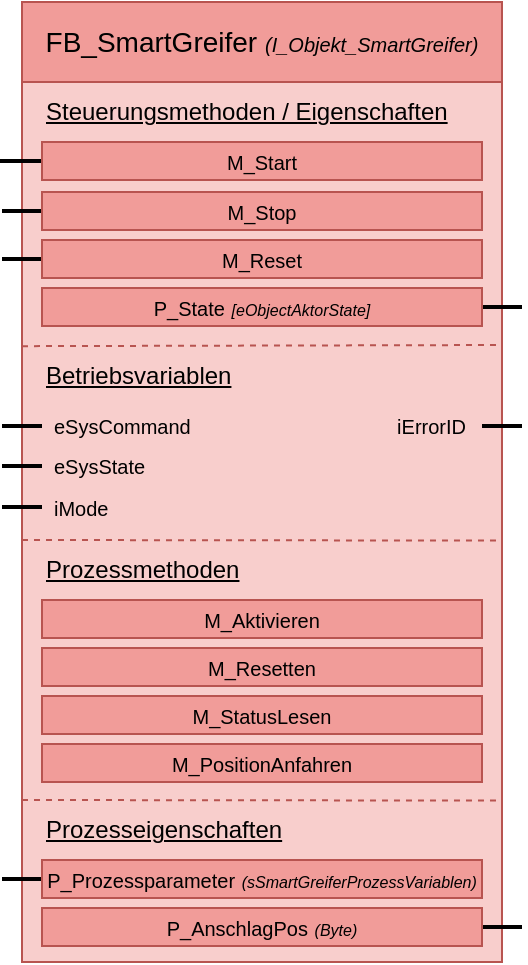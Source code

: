 <mxfile version="25.0.3">
  <diagram name="Seite-1" id="sdpVUGcd8ZdfAYJY-DBQ">
    <mxGraphModel dx="989" dy="532" grid="1" gridSize="10" guides="1" tooltips="1" connect="1" arrows="1" fold="1" page="1" pageScale="1" pageWidth="827" pageHeight="1169" math="0" shadow="0">
      <root>
        <mxCell id="0" />
        <mxCell id="1" parent="0" />
        <mxCell id="eThXzIZxuzrMQbyXuAEO-1" value="FB_SmartGreifer&amp;nbsp;&lt;i&gt;&lt;font style=&quot;font-size: 10px;&quot;&gt;(I_Objekt_SmartGreifer)&lt;/font&gt;&lt;/i&gt;" style="rounded=0;whiteSpace=wrap;html=1;fillColor=#F19C99;strokeColor=#b85450;fontSize=14;" parent="1" vertex="1">
          <mxGeometry x="280" y="10" width="240" height="40" as="geometry" />
        </mxCell>
        <mxCell id="eThXzIZxuzrMQbyXuAEO-2" value="" style="rounded=0;whiteSpace=wrap;html=1;fillColor=#f8cecc;strokeColor=#b85450;" parent="1" vertex="1">
          <mxGeometry x="280" y="50" width="240" height="440" as="geometry" />
        </mxCell>
        <mxCell id="eThXzIZxuzrMQbyXuAEO-3" value="Steuerungsmethoden / Eigenschaften" style="text;html=1;align=left;verticalAlign=middle;whiteSpace=wrap;rounded=0;fontStyle=4" parent="1" vertex="1">
          <mxGeometry x="290" y="50" width="220" height="30" as="geometry" />
        </mxCell>
        <mxCell id="eThXzIZxuzrMQbyXuAEO-5" value="" style="rounded=0;whiteSpace=wrap;html=1;fillColor=none;strokeColor=none;" parent="1" vertex="1">
          <mxGeometry x="290" y="80" width="220" height="20" as="geometry" />
        </mxCell>
        <mxCell id="eThXzIZxuzrMQbyXuAEO-10" value="" style="rounded=0;whiteSpace=wrap;html=1;fillColor=none;strokeColor=none;" parent="1" vertex="1">
          <mxGeometry x="290" y="100" width="220" height="20" as="geometry" />
        </mxCell>
        <mxCell id="eThXzIZxuzrMQbyXuAEO-13" value="" style="rounded=0;whiteSpace=wrap;html=1;fillColor=none;strokeColor=none;" parent="1" vertex="1">
          <mxGeometry x="290" y="120" width="220" height="20" as="geometry" />
        </mxCell>
        <mxCell id="eThXzIZxuzrMQbyXuAEO-16" value="" style="rounded=0;whiteSpace=wrap;html=1;fillColor=none;strokeColor=none;" parent="1" vertex="1">
          <mxGeometry x="290" y="140" width="220" height="20" as="geometry" />
        </mxCell>
        <mxCell id="eThXzIZxuzrMQbyXuAEO-19" value="" style="rounded=0;whiteSpace=wrap;html=1;fillColor=none;strokeColor=none;" parent="1" vertex="1">
          <mxGeometry x="290" y="160" width="220" height="20" as="geometry" />
        </mxCell>
        <mxCell id="eThXzIZxuzrMQbyXuAEO-27" value="Betriebsvariablen" style="text;html=1;align=left;verticalAlign=middle;whiteSpace=wrap;rounded=0;fontStyle=4" parent="1" vertex="1">
          <mxGeometry x="290" y="182" width="120" height="30" as="geometry" />
        </mxCell>
        <mxCell id="eThXzIZxuzrMQbyXuAEO-33" value="" style="rounded=0;whiteSpace=wrap;html=1;fillColor=none;strokeColor=none;" parent="1" vertex="1">
          <mxGeometry x="290" y="212" width="220" height="20" as="geometry" />
        </mxCell>
        <mxCell id="eThXzIZxuzrMQbyXuAEO-34" value="" style="endArrow=none;html=1;rounded=0;strokeWidth=2;" parent="1" source="eThXzIZxuzrMQbyXuAEO-33" edge="1">
          <mxGeometry width="50" height="50" relative="1" as="geometry">
            <mxPoint x="330" y="282" as="sourcePoint" />
            <mxPoint x="270" y="222" as="targetPoint" />
          </mxGeometry>
        </mxCell>
        <mxCell id="eThXzIZxuzrMQbyXuAEO-35" value="eSysCommand" style="text;html=1;align=left;verticalAlign=middle;whiteSpace=wrap;rounded=0;fontStyle=0;fontSize=10;" parent="1" vertex="1">
          <mxGeometry x="294" y="217" width="76" height="10" as="geometry" />
        </mxCell>
        <mxCell id="eThXzIZxuzrMQbyXuAEO-39" value="" style="endArrow=none;html=1;rounded=0;strokeWidth=2;" parent="1" edge="1">
          <mxGeometry width="50" height="50" relative="1" as="geometry">
            <mxPoint x="290" y="242" as="sourcePoint" />
            <mxPoint x="270" y="242" as="targetPoint" />
          </mxGeometry>
        </mxCell>
        <mxCell id="eThXzIZxuzrMQbyXuAEO-40" value="eSysState" style="text;html=1;align=left;verticalAlign=middle;whiteSpace=wrap;rounded=0;fontStyle=0;fontSize=10;" parent="1" vertex="1">
          <mxGeometry x="294" y="237" width="76" height="10" as="geometry" />
        </mxCell>
        <mxCell id="eThXzIZxuzrMQbyXuAEO-48" value="&lt;u&gt;Prozessmethoden&lt;/u&gt;" style="text;html=1;align=left;verticalAlign=middle;whiteSpace=wrap;rounded=0;fontStyle=0" parent="1" vertex="1">
          <mxGeometry x="290" y="279" width="200" height="30" as="geometry" />
        </mxCell>
        <mxCell id="eThXzIZxuzrMQbyXuAEO-58" value="" style="endArrow=none;html=1;rounded=0;fillColor=#f8cecc;strokeColor=#b85450;entryX=1;entryY=0.464;entryDx=0;entryDy=0;entryPerimeter=0;exitX=0;exitY=0.466;exitDx=0;exitDy=0;exitPerimeter=0;strokeWidth=1;dashed=1;" parent="1" edge="1">
          <mxGeometry width="50" height="50" relative="1" as="geometry">
            <mxPoint x="280" y="182.08" as="sourcePoint" />
            <mxPoint x="520" y="181.5" as="targetPoint" />
          </mxGeometry>
        </mxCell>
        <mxCell id="eThXzIZxuzrMQbyXuAEO-59" value="" style="endArrow=none;html=1;rounded=0;fillColor=#f8cecc;strokeColor=#b85450;exitX=0;exitY=0.792;exitDx=0;exitDy=0;exitPerimeter=0;strokeWidth=1;dashed=1;entryX=1;entryY=0.793;entryDx=0;entryDy=0;entryPerimeter=0;" parent="1" edge="1">
          <mxGeometry width="50" height="50" relative="1" as="geometry">
            <mxPoint x="280" y="279.0" as="sourcePoint" />
            <mxPoint x="520" y="279.29" as="targetPoint" />
          </mxGeometry>
        </mxCell>
        <mxCell id="RpQ9mGnAC0z5zZGKGi01-6" style="edgeStyle=orthogonalEdgeStyle;rounded=0;orthogonalLoop=1;jettySize=auto;html=1;endArrow=none;endFill=0;strokeWidth=2;" parent="1" edge="1">
          <mxGeometry relative="1" as="geometry">
            <mxPoint x="530" y="222" as="targetPoint" />
            <mxPoint x="510" y="222" as="sourcePoint" />
          </mxGeometry>
        </mxCell>
        <mxCell id="RpQ9mGnAC0z5zZGKGi01-7" value="iErrorID" style="text;html=1;align=right;verticalAlign=middle;whiteSpace=wrap;rounded=0;fontStyle=0;fontSize=10;" parent="1" vertex="1">
          <mxGeometry x="429" y="217" width="75" height="10" as="geometry" />
        </mxCell>
        <mxCell id="6S4e-w0pNIEhI715A2-k-7" value="" style="endArrow=none;html=1;rounded=0;strokeWidth=2;" parent="1" edge="1">
          <mxGeometry width="50" height="50" relative="1" as="geometry">
            <mxPoint x="290" y="262.5" as="sourcePoint" />
            <mxPoint x="270" y="262.5" as="targetPoint" />
          </mxGeometry>
        </mxCell>
        <mxCell id="6S4e-w0pNIEhI715A2-k-8" value="iMode&amp;nbsp;" style="text;html=1;align=left;verticalAlign=middle;whiteSpace=wrap;rounded=0;fontStyle=0;fontSize=10;" parent="1" vertex="1">
          <mxGeometry x="294" y="257.5" width="76" height="10" as="geometry" />
        </mxCell>
        <mxCell id="YqTv8qu6AUI8KKiwsQRL-15" style="edgeStyle=orthogonalEdgeStyle;rounded=0;orthogonalLoop=1;jettySize=auto;html=1;endArrow=none;endFill=0;strokeWidth=2;" parent="1" source="YqTv8qu6AUI8KKiwsQRL-1" edge="1">
          <mxGeometry relative="1" as="geometry">
            <mxPoint x="270" y="90" as="targetPoint" />
          </mxGeometry>
        </mxCell>
        <mxCell id="YqTv8qu6AUI8KKiwsQRL-1" value="&lt;font style=&quot;font-size: 10px;&quot;&gt;M_Start&lt;/font&gt;&lt;span style=&quot;color: rgba(0, 0, 0, 0); font-family: monospace; text-align: start; text-wrap-mode: nowrap; font-size: 0px;&quot;&gt;%3CmxGraphModel%3E%3Croot%3E%3CmxCell%20id%3D%220%22%2F%3E%3CmxCell%20id%3D%221%22%20parent%3D%220%22%2F%3E%3CmxCell%20id%3D%222%22%20value%3D%22Objekt%22%20style%3D%22rounded%3D0%3BwhiteSpace%3Dwrap%3Bhtml%3D1%3BfillColor%3D%23F19C99%3BstrokeColor%3D%23b85450%3BfontSize%3D14%3B%22%20vertex%3D%221%22%20parent%3D%221%22%3E%3CmxGeometry%20x%3D%22280%22%20y%3D%22280%22%20width%3D%22240%22%20height%3D%2240%22%20as%3D%22geometry%22%2F%3E%3C%2FmxCell%3E%3C%2Froot%3E%3C%2FmxGraphModel%3E&lt;/span&gt;" style="rounded=0;whiteSpace=wrap;html=1;fillColor=#F19C99;strokeColor=#b85450;fontSize=12;" parent="1" vertex="1">
          <mxGeometry x="290" y="80" width="220" height="19" as="geometry" />
        </mxCell>
        <mxCell id="vvMoIllN2SGAD1flqvYT-16" style="edgeStyle=orthogonalEdgeStyle;rounded=0;orthogonalLoop=1;jettySize=auto;html=1;strokeWidth=2;endArrow=none;endFill=0;" parent="1" source="YqTv8qu6AUI8KKiwsQRL-2" edge="1">
          <mxGeometry relative="1" as="geometry">
            <mxPoint x="270" y="114.5" as="targetPoint" />
          </mxGeometry>
        </mxCell>
        <mxCell id="YqTv8qu6AUI8KKiwsQRL-2" value="&lt;font style=&quot;font-size: 10px;&quot;&gt;M_Stop&lt;/font&gt;&lt;span style=&quot;color: rgba(0, 0, 0, 0); font-family: monospace; font-size: 0px; text-align: start; text-wrap-mode: nowrap;&quot;&gt;%3CmxGraphModel%3E%3Croot%3E%3CmxCell%20id%3D%220%22%2F%3E%3CmxCell%20id%3D%221%22%20parent%3D%220%22%2F%3E%3CmxCell%20id%3D%222%22%20value%3D%22Objekt%22%20style%3D%22rounded%3D0%3BwhiteSpace%3Dwrap%3Bhtml%3D1%3BfillColor%3D%23F19C99%3BstrokeColor%3D%23b85450%3BfontSize%3D14%3B%22%20vertex%3D%221%22%20parent%3D%221%22%3E%3CmxGeometry%20x%3D%22280%22%20y%3D%22280%22%20width%3D%22240%22%20height%3D%2240%22%20as%3D%22geometry%22%2F%3E%3C%2FmxCell%3E%3C%2Froot%3E%3C%2FmxGraphMod&lt;/span&gt;" style="rounded=0;whiteSpace=wrap;html=1;fillColor=#F19C99;strokeColor=#b85450;fontSize=12;" parent="1" vertex="1">
          <mxGeometry x="290" y="105" width="220" height="19" as="geometry" />
        </mxCell>
        <mxCell id="vvMoIllN2SGAD1flqvYT-17" style="edgeStyle=orthogonalEdgeStyle;rounded=0;orthogonalLoop=1;jettySize=auto;html=1;endArrow=none;endFill=0;strokeWidth=2;" parent="1" source="YqTv8qu6AUI8KKiwsQRL-3" edge="1">
          <mxGeometry relative="1" as="geometry">
            <mxPoint x="270" y="138.5" as="targetPoint" />
          </mxGeometry>
        </mxCell>
        <mxCell id="YqTv8qu6AUI8KKiwsQRL-3" value="&lt;font style=&quot;font-size: 10px;&quot;&gt;M_Reset&lt;/font&gt;&lt;span style=&quot;color: rgba(0, 0, 0, 0); font-family: monospace; font-size: 0px; text-align: start; text-wrap-mode: nowrap;&quot;&gt;%3CmxGraphModel%3E%3Croot%3E%3CmxCell%20id%3D%220%22%2F%3E%3CmxCell%20id%3D%221%22%20parent%3D%220%22%2F%3E%3CmxCell%20id%3D%222%22%20value%3D%22Objekt%22%20style%3D%22rounded%3D0%3BwhiteSpace%3Dwrap%3Bhtml%3D1%3BfillColor%3D%23F19C99%3BstrokeColor%3D%23b85450%3BfontSize%3D14%3B%22%20vertex%3D%221%22%20parent%3D%221%22%3E%3CmxGeometry%20x%3D%22280%22%20y%3D%22280%22%20width%3D%22240%22%20height%3D%2240%22%20as%3D%22geometry%22%2F%3E%3C%2FmxCell%3E%3C%2Froot%3E%3C%2FmxGraphMod&lt;/span&gt;" style="rounded=0;whiteSpace=wrap;html=1;fillColor=#F19C99;strokeColor=#b85450;fontSize=12;" parent="1" vertex="1">
          <mxGeometry x="290" y="129" width="220" height="19" as="geometry" />
        </mxCell>
        <mxCell id="vvMoIllN2SGAD1flqvYT-18" style="edgeStyle=orthogonalEdgeStyle;rounded=0;orthogonalLoop=1;jettySize=auto;html=1;strokeWidth=2;endArrow=none;endFill=0;" parent="1" source="YqTv8qu6AUI8KKiwsQRL-7" edge="1">
          <mxGeometry relative="1" as="geometry">
            <mxPoint x="530" y="162.5" as="targetPoint" />
          </mxGeometry>
        </mxCell>
        <mxCell id="YqTv8qu6AUI8KKiwsQRL-7" value="&lt;font style=&quot;font-size: 10px;&quot;&gt;P_State&lt;/font&gt; &lt;font style=&quot;font-size: 8px;&quot;&gt;&lt;i&gt;[eObjectAktorState]&lt;/i&gt;&lt;/font&gt;" style="rounded=0;whiteSpace=wrap;html=1;fillColor=#F19C99;strokeColor=#b85450;fontSize=12;" parent="1" vertex="1">
          <mxGeometry x="290" y="153" width="220" height="19" as="geometry" />
        </mxCell>
        <mxCell id="YqTv8qu6AUI8KKiwsQRL-9" value="&lt;font style=&quot;font-size: 10px;&quot;&gt;M_Aktivieren&lt;/font&gt;" style="rounded=0;whiteSpace=wrap;html=1;fillColor=#F19C99;strokeColor=#b85450;fontSize=12;" parent="1" vertex="1">
          <mxGeometry x="290" y="309" width="220" height="19" as="geometry" />
        </mxCell>
        <mxCell id="YqTv8qu6AUI8KKiwsQRL-10" value="" style="endArrow=none;html=1;rounded=0;fillColor=#f8cecc;strokeColor=#b85450;exitX=0;exitY=0.792;exitDx=0;exitDy=0;exitPerimeter=0;strokeWidth=1;dashed=1;entryX=1;entryY=0.793;entryDx=0;entryDy=0;entryPerimeter=0;" parent="1" edge="1">
          <mxGeometry width="50" height="50" relative="1" as="geometry">
            <mxPoint x="280" y="409.0" as="sourcePoint" />
            <mxPoint x="520" y="409.29" as="targetPoint" />
          </mxGeometry>
        </mxCell>
        <mxCell id="YqTv8qu6AUI8KKiwsQRL-11" value="Prozesseigenschaften" style="text;html=1;align=left;verticalAlign=middle;whiteSpace=wrap;rounded=0;fontStyle=4" parent="1" vertex="1">
          <mxGeometry x="290" y="409" width="120" height="30" as="geometry" />
        </mxCell>
        <mxCell id="vvMoIllN2SGAD1flqvYT-22" style="edgeStyle=orthogonalEdgeStyle;rounded=0;orthogonalLoop=1;jettySize=auto;html=1;strokeWidth=2;endArrow=none;endFill=0;" parent="1" source="YqTv8qu6AUI8KKiwsQRL-13" edge="1">
          <mxGeometry relative="1" as="geometry">
            <mxPoint x="270" y="448.5" as="targetPoint" />
          </mxGeometry>
        </mxCell>
        <mxCell id="YqTv8qu6AUI8KKiwsQRL-13" value="&lt;font style=&quot;font-size: 10px;&quot;&gt;P_Prozessparameter&lt;/font&gt; &lt;font style=&quot;font-size: 8px;&quot;&gt;&lt;i&gt;(sSmartGreiferProzessVariablen)&lt;/i&gt;&lt;/font&gt;" style="rounded=0;whiteSpace=wrap;html=1;fillColor=#F19C99;strokeColor=#b85450;fontSize=12;" parent="1" vertex="1">
          <mxGeometry x="290" y="439" width="220" height="19" as="geometry" />
        </mxCell>
        <mxCell id="vvMoIllN2SGAD1flqvYT-19" value="&lt;font style=&quot;font-size: 10px;&quot;&gt;M_Resetten&lt;/font&gt;" style="rounded=0;whiteSpace=wrap;html=1;fillColor=#F19C99;strokeColor=#b85450;fontSize=12;" parent="1" vertex="1">
          <mxGeometry x="290" y="333" width="220" height="19" as="geometry" />
        </mxCell>
        <mxCell id="vvMoIllN2SGAD1flqvYT-20" value="&lt;font style=&quot;font-size: 10px;&quot;&gt;M_StatusLesen&lt;/font&gt;" style="rounded=0;whiteSpace=wrap;html=1;fillColor=#F19C99;strokeColor=#b85450;fontSize=12;" parent="1" vertex="1">
          <mxGeometry x="290" y="357" width="220" height="19" as="geometry" />
        </mxCell>
        <mxCell id="vvMoIllN2SGAD1flqvYT-21" value="&lt;font style=&quot;font-size: 10px;&quot;&gt;M_PositionAnfahren&lt;/font&gt;" style="rounded=0;whiteSpace=wrap;html=1;fillColor=#F19C99;strokeColor=#b85450;fontSize=12;" parent="1" vertex="1">
          <mxGeometry x="290" y="381" width="220" height="19" as="geometry" />
        </mxCell>
        <mxCell id="DjRh5GrCwW_Un5iQ5Xoc-2" style="edgeStyle=orthogonalEdgeStyle;rounded=0;orthogonalLoop=1;jettySize=auto;html=1;strokeWidth=2;endArrow=none;endFill=0;" parent="1" source="DjRh5GrCwW_Un5iQ5Xoc-1" edge="1">
          <mxGeometry relative="1" as="geometry">
            <mxPoint x="530" y="472.5" as="targetPoint" />
          </mxGeometry>
        </mxCell>
        <mxCell id="DjRh5GrCwW_Un5iQ5Xoc-1" value="&lt;font style=&quot;font-size: 10px;&quot;&gt;P_AnschlagPos&lt;/font&gt;&amp;nbsp;&lt;font style=&quot;font-size: 8px;&quot;&gt;&lt;i&gt;(Byte)&lt;/i&gt;&lt;/font&gt;" style="rounded=0;whiteSpace=wrap;html=1;fillColor=#F19C99;strokeColor=#b85450;fontSize=12;" parent="1" vertex="1">
          <mxGeometry x="290" y="463" width="220" height="19" as="geometry" />
        </mxCell>
      </root>
    </mxGraphModel>
  </diagram>
</mxfile>

